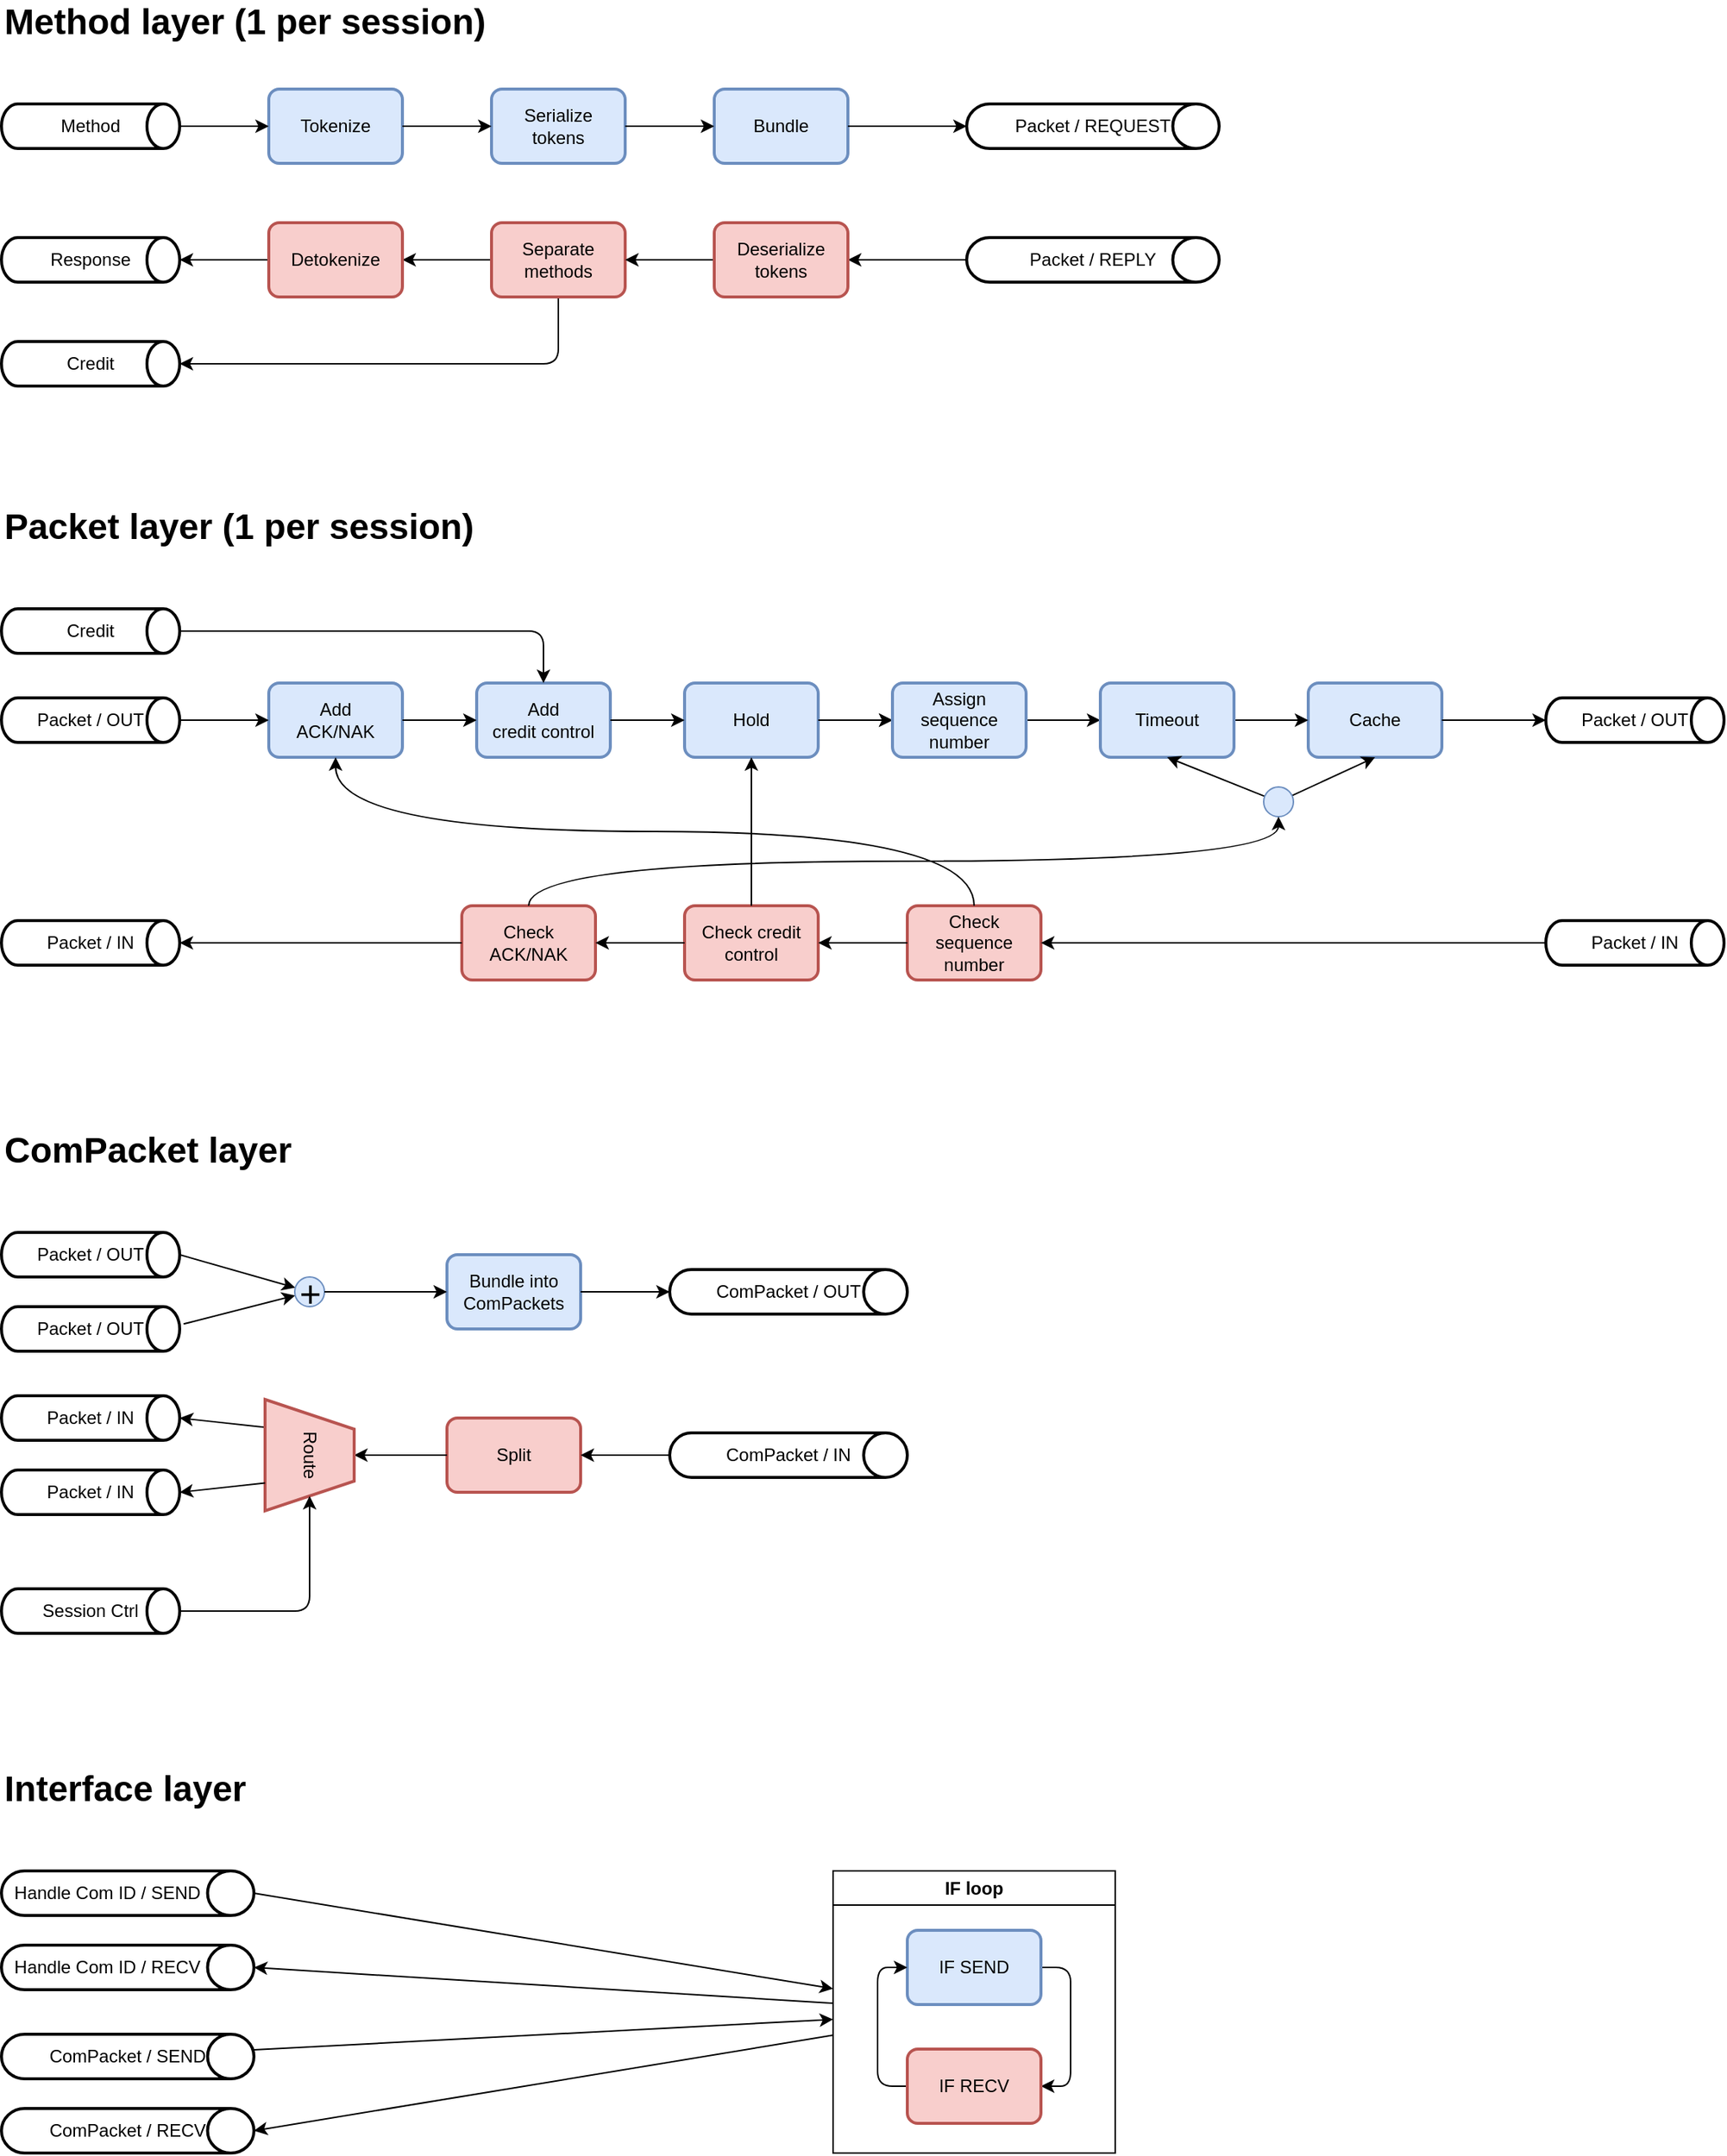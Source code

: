 <mxfile version="24.7.17">
  <diagram name="Page-1" id="LS7_f31M8gYs5TE5sunD">
    <mxGraphModel dx="2284" dy="-264" grid="1" gridSize="10" guides="1" tooltips="1" connect="1" arrows="1" fold="1" page="1" pageScale="1" pageWidth="850" pageHeight="1100" math="0" shadow="0">
      <root>
        <mxCell id="0" />
        <mxCell id="1" parent="0" />
        <mxCell id="wwVXSVDpWE_-XVZ2sO05-95" style="edgeStyle=orthogonalEdgeStyle;rounded=1;orthogonalLoop=1;jettySize=auto;html=1;exitX=0.5;exitY=1;exitDx=0;exitDy=0;exitPerimeter=0;entryX=0.5;entryY=1;entryDx=0;entryDy=0;curved=0;" parent="1" source="wwVXSVDpWE_-XVZ2sO05-89" edge="1">
          <mxGeometry relative="1" as="geometry">
            <mxPoint x="50" y="885" as="targetPoint" />
          </mxGeometry>
        </mxCell>
        <mxCell id="jeIo4Hlw_k_NYDitOKsM-1" value="Add&lt;br&gt;ACK/NAK" style="rounded=1;whiteSpace=wrap;html=1;absoluteArcSize=1;arcSize=14;strokeWidth=2;fillColor=#dae8fc;strokeColor=#6c8ebf;" parent="1" vertex="1">
          <mxGeometry x="180" y="1560" width="90" height="50" as="geometry" />
        </mxCell>
        <mxCell id="jeIo4Hlw_k_NYDitOKsM-2" value="Cache" style="rounded=1;whiteSpace=wrap;html=1;absoluteArcSize=1;arcSize=14;strokeWidth=2;fillColor=#dae8fc;strokeColor=#6c8ebf;" parent="1" vertex="1">
          <mxGeometry x="880" y="1560" width="90" height="50" as="geometry" />
        </mxCell>
        <mxCell id="jeIo4Hlw_k_NYDitOKsM-3" value="Hold" style="rounded=1;whiteSpace=wrap;html=1;absoluteArcSize=1;arcSize=14;strokeWidth=2;fillColor=#dae8fc;strokeColor=#6c8ebf;" parent="1" vertex="1">
          <mxGeometry x="460" y="1560" width="90" height="50" as="geometry" />
        </mxCell>
        <mxCell id="jeIo4Hlw_k_NYDitOKsM-4" value="Add&lt;br&gt;credit control" style="rounded=1;whiteSpace=wrap;html=1;absoluteArcSize=1;arcSize=14;strokeWidth=2;fillColor=#dae8fc;strokeColor=#6c8ebf;" parent="1" vertex="1">
          <mxGeometry x="320" y="1560" width="90" height="50" as="geometry" />
        </mxCell>
        <mxCell id="jeIo4Hlw_k_NYDitOKsM-6" value="" style="rounded=1;orthogonalLoop=1;jettySize=auto;html=1;exitX=1;exitY=0.5;exitDx=0;exitDy=0;entryX=0;entryY=0.5;entryDx=0;entryDy=0;exitPerimeter=0;" parent="1" source="jeIo4Hlw_k_NYDitOKsM-12" target="jeIo4Hlw_k_NYDitOKsM-1" edge="1">
          <mxGeometry relative="1" as="geometry">
            <mxPoint x="110" y="1584.5" as="sourcePoint" />
            <mxPoint x="160" y="1584.5" as="targetPoint" />
          </mxGeometry>
        </mxCell>
        <mxCell id="jeIo4Hlw_k_NYDitOKsM-7" value="Check&lt;br&gt;ACK/NAK" style="rounded=1;whiteSpace=wrap;html=1;absoluteArcSize=1;arcSize=14;strokeWidth=2;fillColor=#f8cecc;strokeColor=#b85450;" parent="1" vertex="1">
          <mxGeometry x="310" y="1710" width="90" height="50" as="geometry" />
        </mxCell>
        <mxCell id="jeIo4Hlw_k_NYDitOKsM-8" value="Check sequence number" style="rounded=1;whiteSpace=wrap;html=1;absoluteArcSize=1;arcSize=14;strokeWidth=2;fillColor=#f8cecc;strokeColor=#b85450;" parent="1" vertex="1">
          <mxGeometry x="610" y="1710" width="90" height="50" as="geometry" />
        </mxCell>
        <mxCell id="jeIo4Hlw_k_NYDitOKsM-9" value="Check credit control" style="rounded=1;whiteSpace=wrap;html=1;absoluteArcSize=1;arcSize=14;strokeWidth=2;fillColor=#f8cecc;strokeColor=#b85450;" parent="1" vertex="1">
          <mxGeometry x="460" y="1710" width="90" height="50" as="geometry" />
        </mxCell>
        <mxCell id="jeIo4Hlw_k_NYDitOKsM-10" value="Packet layer (1 per session)" style="text;html=1;align=left;verticalAlign=middle;whiteSpace=wrap;rounded=0;fontStyle=1;fontSize=24;" parent="1" vertex="1">
          <mxGeometry y="1440" width="400" height="30" as="geometry" />
        </mxCell>
        <mxCell id="jeIo4Hlw_k_NYDitOKsM-12" value="Packet / OUT" style="strokeWidth=2;html=1;shape=mxgraph.flowchart.direct_data;whiteSpace=wrap;" parent="1" vertex="1">
          <mxGeometry y="1570" width="120" height="30" as="geometry" />
        </mxCell>
        <mxCell id="jeIo4Hlw_k_NYDitOKsM-14" style="edgeStyle=orthogonalEdgeStyle;rounded=1;orthogonalLoop=1;jettySize=auto;html=1;exitX=1;exitY=0.5;exitDx=0;exitDy=0;exitPerimeter=0;entryX=0.5;entryY=0;entryDx=0;entryDy=0;curved=0;" parent="1" source="jeIo4Hlw_k_NYDitOKsM-13" target="jeIo4Hlw_k_NYDitOKsM-4" edge="1">
          <mxGeometry relative="1" as="geometry" />
        </mxCell>
        <mxCell id="jeIo4Hlw_k_NYDitOKsM-13" value="Credit" style="strokeWidth=2;html=1;shape=mxgraph.flowchart.direct_data;whiteSpace=wrap;" parent="1" vertex="1">
          <mxGeometry y="1510" width="120" height="30" as="geometry" />
        </mxCell>
        <mxCell id="jeIo4Hlw_k_NYDitOKsM-15" value="" style="rounded=1;orthogonalLoop=1;jettySize=auto;html=1;exitX=0;exitY=0.5;exitDx=0;exitDy=0;entryX=1;entryY=0.5;entryDx=0;entryDy=0;" parent="1" source="jeIo4Hlw_k_NYDitOKsM-8" target="jeIo4Hlw_k_NYDitOKsM-9" edge="1">
          <mxGeometry relative="1" as="geometry">
            <mxPoint x="460" y="1790" as="sourcePoint" />
            <mxPoint x="570" y="1770" as="targetPoint" />
          </mxGeometry>
        </mxCell>
        <mxCell id="jeIo4Hlw_k_NYDitOKsM-16" value="" style="rounded=1;orthogonalLoop=1;jettySize=auto;html=1;exitX=0;exitY=0.5;exitDx=0;exitDy=0;entryX=1;entryY=0.5;entryDx=0;entryDy=0;" parent="1" source="jeIo4Hlw_k_NYDitOKsM-9" target="jeIo4Hlw_k_NYDitOKsM-7" edge="1">
          <mxGeometry relative="1" as="geometry">
            <mxPoint x="470" y="1780" as="sourcePoint" />
            <mxPoint x="340" y="1780" as="targetPoint" />
          </mxGeometry>
        </mxCell>
        <mxCell id="jeIo4Hlw_k_NYDitOKsM-17" value="" style="rounded=1;orthogonalLoop=1;jettySize=auto;html=1;exitX=0.5;exitY=0;exitDx=0;exitDy=0;entryX=0.5;entryY=1;entryDx=0;entryDy=0;" parent="1" source="jeIo4Hlw_k_NYDitOKsM-9" target="jeIo4Hlw_k_NYDitOKsM-3" edge="1">
          <mxGeometry relative="1" as="geometry">
            <mxPoint x="480" y="1790" as="sourcePoint" />
            <mxPoint x="540" y="1790" as="targetPoint" />
          </mxGeometry>
        </mxCell>
        <mxCell id="jeIo4Hlw_k_NYDitOKsM-18" value="" style="rounded=1;orthogonalLoop=1;jettySize=auto;html=1;exitX=0.5;exitY=0;exitDx=0;exitDy=0;entryX=0.5;entryY=1;entryDx=0;entryDy=0;edgeStyle=orthogonalEdgeStyle;curved=1;" parent="1" source="jeIo4Hlw_k_NYDitOKsM-8" target="jeIo4Hlw_k_NYDitOKsM-1" edge="1">
          <mxGeometry relative="1" as="geometry">
            <mxPoint x="490" y="1800" as="sourcePoint" />
            <mxPoint x="550" y="1800" as="targetPoint" />
          </mxGeometry>
        </mxCell>
        <mxCell id="jeIo4Hlw_k_NYDitOKsM-19" value="" style="rounded=1;orthogonalLoop=1;jettySize=auto;html=1;entryX=0.5;entryY=1;entryDx=0;entryDy=0;" parent="1" source="e-eCGuwyRibVLdpypETG-6" target="jeIo4Hlw_k_NYDitOKsM-2" edge="1">
          <mxGeometry relative="1" as="geometry">
            <mxPoint x="1000" y="1690" as="sourcePoint" />
            <mxPoint x="560" y="1810" as="targetPoint" />
          </mxGeometry>
        </mxCell>
        <mxCell id="jeIo4Hlw_k_NYDitOKsM-20" value="Packet / IN" style="strokeWidth=2;html=1;shape=mxgraph.flowchart.direct_data;whiteSpace=wrap;" parent="1" vertex="1">
          <mxGeometry x="1040" y="1720" width="120" height="30" as="geometry" />
        </mxCell>
        <mxCell id="jeIo4Hlw_k_NYDitOKsM-21" value="" style="rounded=1;orthogonalLoop=1;jettySize=auto;html=1;exitX=1;exitY=0.5;exitDx=0;exitDy=0;entryX=0;entryY=0.5;entryDx=0;entryDy=0;" parent="1" source="jeIo4Hlw_k_NYDitOKsM-4" target="jeIo4Hlw_k_NYDitOKsM-3" edge="1">
          <mxGeometry relative="1" as="geometry">
            <mxPoint x="325" y="1820" as="sourcePoint" />
            <mxPoint x="515" y="1820" as="targetPoint" />
          </mxGeometry>
        </mxCell>
        <mxCell id="jeIo4Hlw_k_NYDitOKsM-22" value="" style="rounded=1;orthogonalLoop=1;jettySize=auto;html=1;exitX=1;exitY=0.5;exitDx=0;exitDy=0;entryX=0;entryY=0.5;entryDx=0;entryDy=0;" parent="1" source="jeIo4Hlw_k_NYDitOKsM-3" target="jeIo4Hlw_k_NYDitOKsM-11" edge="1">
          <mxGeometry relative="1" as="geometry">
            <mxPoint x="335" y="1830" as="sourcePoint" />
            <mxPoint x="525" y="1830" as="targetPoint" />
          </mxGeometry>
        </mxCell>
        <mxCell id="jeIo4Hlw_k_NYDitOKsM-23" value="" style="rounded=1;orthogonalLoop=1;jettySize=auto;html=1;exitX=1;exitY=0.5;exitDx=0;exitDy=0;entryX=0;entryY=0.5;entryDx=0;entryDy=0;" parent="1" source="e-eCGuwyRibVLdpypETG-1" target="jeIo4Hlw_k_NYDitOKsM-2" edge="1">
          <mxGeometry relative="1" as="geometry">
            <mxPoint x="345" y="1840" as="sourcePoint" />
            <mxPoint x="535" y="1840" as="targetPoint" />
          </mxGeometry>
        </mxCell>
        <mxCell id="jeIo4Hlw_k_NYDitOKsM-24" value="" style="rounded=1;orthogonalLoop=1;jettySize=auto;html=1;exitX=1;exitY=0.5;exitDx=0;exitDy=0;entryX=0;entryY=0.5;entryDx=0;entryDy=0;" parent="1" source="jeIo4Hlw_k_NYDitOKsM-1" target="jeIo4Hlw_k_NYDitOKsM-4" edge="1">
          <mxGeometry relative="1" as="geometry">
            <mxPoint x="355" y="1850" as="sourcePoint" />
            <mxPoint x="545" y="1850" as="targetPoint" />
          </mxGeometry>
        </mxCell>
        <mxCell id="jeIo4Hlw_k_NYDitOKsM-25" value="" style="rounded=1;orthogonalLoop=1;jettySize=auto;html=1;entryX=1;entryY=0.5;entryDx=0;entryDy=0;exitX=0;exitY=0.5;exitDx=0;exitDy=0;exitPerimeter=0;" parent="1" source="jeIo4Hlw_k_NYDitOKsM-20" target="jeIo4Hlw_k_NYDitOKsM-8" edge="1">
          <mxGeometry relative="1" as="geometry">
            <mxPoint x="1000" y="1750" as="sourcePoint" />
            <mxPoint x="840" y="1770" as="targetPoint" />
          </mxGeometry>
        </mxCell>
        <mxCell id="jeIo4Hlw_k_NYDitOKsM-34" value="Packet / OUT" style="strokeWidth=2;html=1;shape=mxgraph.flowchart.direct_data;whiteSpace=wrap;" parent="1" vertex="1">
          <mxGeometry x="1040" y="1570" width="120" height="30" as="geometry" />
        </mxCell>
        <mxCell id="jeIo4Hlw_k_NYDitOKsM-35" value="" style="rounded=1;orthogonalLoop=1;jettySize=auto;html=1;exitX=0;exitY=0.5;exitDx=0;exitDy=0;entryX=1;entryY=0.5;entryDx=0;entryDy=0;entryPerimeter=0;" parent="1" source="jeIo4Hlw_k_NYDitOKsM-7" target="jeIo4Hlw_k_NYDitOKsM-39" edge="1">
          <mxGeometry relative="1" as="geometry">
            <mxPoint x="760" y="1810" as="sourcePoint" />
            <mxPoint x="950" y="1810" as="targetPoint" />
          </mxGeometry>
        </mxCell>
        <mxCell id="jeIo4Hlw_k_NYDitOKsM-38" value="" style="rounded=1;orthogonalLoop=1;jettySize=auto;html=1;exitX=1;exitY=0.5;exitDx=0;exitDy=0;entryX=0;entryY=0.5;entryDx=0;entryDy=0;entryPerimeter=0;" parent="1" source="jeIo4Hlw_k_NYDitOKsM-2" target="jeIo4Hlw_k_NYDitOKsM-34" edge="1">
          <mxGeometry relative="1" as="geometry">
            <mxPoint x="640" y="1864.5" as="sourcePoint" />
            <mxPoint x="830" y="1864.5" as="targetPoint" />
          </mxGeometry>
        </mxCell>
        <mxCell id="jeIo4Hlw_k_NYDitOKsM-39" value="Packet / IN" style="strokeWidth=2;html=1;shape=mxgraph.flowchart.direct_data;whiteSpace=wrap;" parent="1" vertex="1">
          <mxGeometry y="1720" width="120" height="30" as="geometry" />
        </mxCell>
        <mxCell id="e-eCGuwyRibVLdpypETG-2" value="" style="rounded=1;orthogonalLoop=1;jettySize=auto;html=1;exitX=1;exitY=0.5;exitDx=0;exitDy=0;entryX=0;entryY=0.5;entryDx=0;entryDy=0;" parent="1" source="jeIo4Hlw_k_NYDitOKsM-11" target="e-eCGuwyRibVLdpypETG-1" edge="1">
          <mxGeometry relative="1" as="geometry">
            <mxPoint x="550" y="1585" as="sourcePoint" />
            <mxPoint x="910" y="1625" as="targetPoint" />
          </mxGeometry>
        </mxCell>
        <mxCell id="e-eCGuwyRibVLdpypETG-1" value="Timeout" style="rounded=1;whiteSpace=wrap;html=1;absoluteArcSize=1;arcSize=14;strokeWidth=2;fillColor=#dae8fc;strokeColor=#6c8ebf;" parent="1" vertex="1">
          <mxGeometry x="740" y="1560" width="90" height="50" as="geometry" />
        </mxCell>
        <mxCell id="e-eCGuwyRibVLdpypETG-3" value="" style="rounded=1;orthogonalLoop=1;jettySize=auto;html=1;exitX=1;exitY=0.5;exitDx=0;exitDy=0;entryX=0;entryY=0.5;entryDx=0;entryDy=0;" parent="1" source="jeIo4Hlw_k_NYDitOKsM-3" target="jeIo4Hlw_k_NYDitOKsM-11" edge="1">
          <mxGeometry relative="1" as="geometry">
            <mxPoint x="550" y="1585" as="sourcePoint" />
            <mxPoint x="750" y="1615" as="targetPoint" />
          </mxGeometry>
        </mxCell>
        <mxCell id="jeIo4Hlw_k_NYDitOKsM-11" value="Assign sequence number" style="rounded=1;whiteSpace=wrap;html=1;absoluteArcSize=1;arcSize=14;strokeWidth=2;fillColor=#dae8fc;strokeColor=#6c8ebf;" parent="1" vertex="1">
          <mxGeometry x="600" y="1560" width="90" height="50" as="geometry" />
        </mxCell>
        <mxCell id="e-eCGuwyRibVLdpypETG-4" value="" style="rounded=1;orthogonalLoop=1;jettySize=auto;html=1;entryX=0.5;entryY=1;entryDx=0;entryDy=0;" parent="1" source="e-eCGuwyRibVLdpypETG-6" target="e-eCGuwyRibVLdpypETG-1" edge="1">
          <mxGeometry relative="1" as="geometry">
            <mxPoint x="650" y="1660" as="sourcePoint" />
            <mxPoint x="935" y="1620" as="targetPoint" />
          </mxGeometry>
        </mxCell>
        <mxCell id="e-eCGuwyRibVLdpypETG-6" value="" style="ellipse;whiteSpace=wrap;html=1;aspect=fixed;fillColor=#dae8fc;strokeColor=#6c8ebf;" parent="1" vertex="1">
          <mxGeometry x="850" y="1630" width="20" height="20" as="geometry" />
        </mxCell>
        <mxCell id="e-eCGuwyRibVLdpypETG-7" value="" style="rounded=1;orthogonalLoop=1;jettySize=auto;html=1;exitX=0.5;exitY=0;exitDx=0;exitDy=0;edgeStyle=orthogonalEdgeStyle;curved=1;" parent="1" source="jeIo4Hlw_k_NYDitOKsM-7" target="e-eCGuwyRibVLdpypETG-6" edge="1">
          <mxGeometry relative="1" as="geometry">
            <mxPoint x="739" y="1681" as="sourcePoint" />
            <mxPoint x="935" y="1620" as="targetPoint" />
          </mxGeometry>
        </mxCell>
        <mxCell id="Su98t5jebGU5V01QnB4v-1" value="Method layer (1 per session)" style="text;html=1;align=left;verticalAlign=middle;whiteSpace=wrap;rounded=0;fontStyle=1;fontSize=24;" parent="1" vertex="1">
          <mxGeometry y="1100" width="480" height="30" as="geometry" />
        </mxCell>
        <mxCell id="Su98t5jebGU5V01QnB4v-2" value="Method" style="strokeWidth=2;html=1;shape=mxgraph.flowchart.direct_data;whiteSpace=wrap;" parent="1" vertex="1">
          <mxGeometry y="1170" width="120" height="30" as="geometry" />
        </mxCell>
        <mxCell id="Su98t5jebGU5V01QnB4v-3" value="Response" style="strokeWidth=2;html=1;shape=mxgraph.flowchart.direct_data;whiteSpace=wrap;" parent="1" vertex="1">
          <mxGeometry y="1260" width="120" height="30" as="geometry" />
        </mxCell>
        <mxCell id="Su98t5jebGU5V01QnB4v-4" value="Packet / REQUEST" style="strokeWidth=2;html=1;shape=mxgraph.flowchart.direct_data;whiteSpace=wrap;" parent="1" vertex="1">
          <mxGeometry x="650" y="1170" width="170" height="30" as="geometry" />
        </mxCell>
        <mxCell id="Su98t5jebGU5V01QnB4v-5" value="Packet / REPLY" style="strokeWidth=2;html=1;shape=mxgraph.flowchart.direct_data;whiteSpace=wrap;" parent="1" vertex="1">
          <mxGeometry x="650" y="1260" width="170" height="30" as="geometry" />
        </mxCell>
        <mxCell id="Su98t5jebGU5V01QnB4v-7" value="Tokenize" style="rounded=1;whiteSpace=wrap;html=1;absoluteArcSize=1;arcSize=14;strokeWidth=2;fillColor=#dae8fc;strokeColor=#6c8ebf;" parent="1" vertex="1">
          <mxGeometry x="180" y="1160" width="90" height="50" as="geometry" />
        </mxCell>
        <mxCell id="Su98t5jebGU5V01QnB4v-8" value="Bundle" style="rounded=1;whiteSpace=wrap;html=1;absoluteArcSize=1;arcSize=14;strokeWidth=2;fillColor=#dae8fc;strokeColor=#6c8ebf;" parent="1" vertex="1">
          <mxGeometry x="480" y="1160" width="90" height="50" as="geometry" />
        </mxCell>
        <mxCell id="Su98t5jebGU5V01QnB4v-9" value="Serialize&lt;div&gt;tokens&lt;/div&gt;" style="rounded=1;whiteSpace=wrap;html=1;absoluteArcSize=1;arcSize=14;strokeWidth=2;fillColor=#dae8fc;strokeColor=#6c8ebf;" parent="1" vertex="1">
          <mxGeometry x="330" y="1160" width="90" height="50" as="geometry" />
        </mxCell>
        <mxCell id="Su98t5jebGU5V01QnB4v-10" value="" style="endArrow=classic;html=1;rounded=0;" parent="1" source="Su98t5jebGU5V01QnB4v-2" target="Su98t5jebGU5V01QnB4v-7" edge="1">
          <mxGeometry width="50" height="50" relative="1" as="geometry">
            <mxPoint x="270" y="1360" as="sourcePoint" />
            <mxPoint x="320" y="1310" as="targetPoint" />
          </mxGeometry>
        </mxCell>
        <mxCell id="Su98t5jebGU5V01QnB4v-11" value="" style="endArrow=classic;html=1;rounded=0;" parent="1" source="Su98t5jebGU5V01QnB4v-9" target="Su98t5jebGU5V01QnB4v-8" edge="1">
          <mxGeometry width="50" height="50" relative="1" as="geometry">
            <mxPoint x="460" y="1310" as="sourcePoint" />
            <mxPoint x="520" y="1310" as="targetPoint" />
          </mxGeometry>
        </mxCell>
        <mxCell id="Su98t5jebGU5V01QnB4v-12" value="" style="endArrow=classic;html=1;rounded=0;" parent="1" source="Su98t5jebGU5V01QnB4v-8" target="Su98t5jebGU5V01QnB4v-4" edge="1">
          <mxGeometry width="50" height="50" relative="1" as="geometry">
            <mxPoint x="395" y="1390" as="sourcePoint" />
            <mxPoint x="455" y="1390" as="targetPoint" />
          </mxGeometry>
        </mxCell>
        <mxCell id="Su98t5jebGU5V01QnB4v-13" value="" style="endArrow=classic;html=1;rounded=0;" parent="1" source="Su98t5jebGU5V01QnB4v-15" target="Su98t5jebGU5V01QnB4v-23" edge="1">
          <mxGeometry width="50" height="50" relative="1" as="geometry">
            <mxPoint x="405" y="1400" as="sourcePoint" />
            <mxPoint x="465" y="1400" as="targetPoint" />
          </mxGeometry>
        </mxCell>
        <mxCell id="Su98t5jebGU5V01QnB4v-14" value="" style="endArrow=classic;html=1;rounded=0;" parent="1" source="Su98t5jebGU5V01QnB4v-7" target="Su98t5jebGU5V01QnB4v-9" edge="1">
          <mxGeometry width="50" height="50" relative="1" as="geometry">
            <mxPoint x="415" y="1410" as="sourcePoint" />
            <mxPoint x="475" y="1410" as="targetPoint" />
          </mxGeometry>
        </mxCell>
        <mxCell id="91ongKGd6iNe775E_mxZ-28" style="edgeStyle=elbowEdgeStyle;rounded=1;orthogonalLoop=1;jettySize=auto;html=1;exitX=0.5;exitY=1;exitDx=0;exitDy=0;elbow=vertical;curved=0;entryX=1;entryY=0.5;entryDx=0;entryDy=0;entryPerimeter=0;" parent="1" source="Su98t5jebGU5V01QnB4v-15" target="91ongKGd6iNe775E_mxZ-29" edge="1">
          <mxGeometry relative="1" as="geometry">
            <mxPoint x="100" y="1350" as="targetPoint" />
            <Array as="points">
              <mxPoint x="250" y="1345" />
            </Array>
          </mxGeometry>
        </mxCell>
        <mxCell id="Su98t5jebGU5V01QnB4v-15" value="Separate methods" style="rounded=1;whiteSpace=wrap;html=1;absoluteArcSize=1;arcSize=14;strokeWidth=2;fillColor=#f8cecc;strokeColor=#b85450;" parent="1" vertex="1">
          <mxGeometry x="330" y="1250" width="90" height="50" as="geometry" />
        </mxCell>
        <mxCell id="Su98t5jebGU5V01QnB4v-16" value="" style="endArrow=classic;html=1;rounded=0;" parent="1" source="Su98t5jebGU5V01QnB4v-23" target="Su98t5jebGU5V01QnB4v-3" edge="1">
          <mxGeometry width="50" height="50" relative="1" as="geometry">
            <mxPoint x="415" y="1410" as="sourcePoint" />
            <mxPoint x="475" y="1410" as="targetPoint" />
          </mxGeometry>
        </mxCell>
        <mxCell id="Su98t5jebGU5V01QnB4v-18" value="" style="endArrow=classic;html=1;rounded=0;" parent="1" source="Su98t5jebGU5V01QnB4v-19" target="Su98t5jebGU5V01QnB4v-15" edge="1">
          <mxGeometry width="50" height="50" relative="1" as="geometry">
            <mxPoint x="435" y="1430" as="sourcePoint" />
            <mxPoint x="495" y="1430" as="targetPoint" />
          </mxGeometry>
        </mxCell>
        <mxCell id="Su98t5jebGU5V01QnB4v-20" value="" style="endArrow=classic;html=1;rounded=0;" parent="1" source="Su98t5jebGU5V01QnB4v-5" target="Su98t5jebGU5V01QnB4v-19" edge="1">
          <mxGeometry width="50" height="50" relative="1" as="geometry">
            <mxPoint x="650" y="1275" as="sourcePoint" />
            <mxPoint x="270" y="1275" as="targetPoint" />
          </mxGeometry>
        </mxCell>
        <mxCell id="Su98t5jebGU5V01QnB4v-19" value="Deserialize&lt;div&gt;tokens&lt;/div&gt;" style="rounded=1;whiteSpace=wrap;html=1;absoluteArcSize=1;arcSize=14;strokeWidth=2;fillColor=#f8cecc;strokeColor=#b85450;" parent="1" vertex="1">
          <mxGeometry x="480" y="1250" width="90" height="50" as="geometry" />
        </mxCell>
        <mxCell id="Su98t5jebGU5V01QnB4v-23" value="Detokenize" style="rounded=1;whiteSpace=wrap;html=1;absoluteArcSize=1;arcSize=14;strokeWidth=2;fillColor=#f8cecc;strokeColor=#b85450;" parent="1" vertex="1">
          <mxGeometry x="180" y="1250" width="90" height="50" as="geometry" />
        </mxCell>
        <mxCell id="91ongKGd6iNe775E_mxZ-1" value="Interface layer" style="text;html=1;align=left;verticalAlign=middle;whiteSpace=wrap;rounded=0;fontStyle=1;fontSize=24;" parent="1" vertex="1">
          <mxGeometry y="2290" width="325" height="30" as="geometry" />
        </mxCell>
        <mxCell id="91ongKGd6iNe775E_mxZ-4" value="IF loop" style="swimlane;whiteSpace=wrap;html=1;" parent="1" vertex="1">
          <mxGeometry x="560" y="2360" width="190" height="190" as="geometry" />
        </mxCell>
        <mxCell id="91ongKGd6iNe775E_mxZ-6" style="edgeStyle=orthogonalEdgeStyle;rounded=1;orthogonalLoop=1;jettySize=auto;html=1;exitX=1;exitY=0.5;exitDx=0;exitDy=0;entryX=1;entryY=0.5;entryDx=0;entryDy=0;curved=0;" parent="91ongKGd6iNe775E_mxZ-4" source="91ongKGd6iNe775E_mxZ-5" target="91ongKGd6iNe775E_mxZ-3" edge="1">
          <mxGeometry relative="1" as="geometry" />
        </mxCell>
        <mxCell id="91ongKGd6iNe775E_mxZ-5" value="IF SEND" style="rounded=1;whiteSpace=wrap;html=1;absoluteArcSize=1;arcSize=14;strokeWidth=2;fillColor=#dae8fc;strokeColor=#6c8ebf;" parent="91ongKGd6iNe775E_mxZ-4" vertex="1">
          <mxGeometry x="50" y="40" width="90" height="50" as="geometry" />
        </mxCell>
        <mxCell id="91ongKGd6iNe775E_mxZ-7" style="edgeStyle=orthogonalEdgeStyle;rounded=1;orthogonalLoop=1;jettySize=auto;html=1;exitX=0;exitY=0.5;exitDx=0;exitDy=0;entryX=0;entryY=0.5;entryDx=0;entryDy=0;curved=0;" parent="91ongKGd6iNe775E_mxZ-4" source="91ongKGd6iNe775E_mxZ-3" target="91ongKGd6iNe775E_mxZ-5" edge="1">
          <mxGeometry relative="1" as="geometry" />
        </mxCell>
        <mxCell id="91ongKGd6iNe775E_mxZ-3" value="IF RECV" style="rounded=1;whiteSpace=wrap;html=1;absoluteArcSize=1;arcSize=14;strokeWidth=2;fillColor=#f8cecc;strokeColor=#b85450;" parent="91ongKGd6iNe775E_mxZ-4" vertex="1">
          <mxGeometry x="50" y="120" width="90" height="50" as="geometry" />
        </mxCell>
        <mxCell id="91ongKGd6iNe775E_mxZ-8" value="ComPacket / SEND" style="strokeWidth=2;html=1;shape=mxgraph.flowchart.direct_data;whiteSpace=wrap;" parent="1" vertex="1">
          <mxGeometry y="2470" width="170" height="30" as="geometry" />
        </mxCell>
        <mxCell id="91ongKGd6iNe775E_mxZ-9" value="&amp;nbsp; Handle Com ID / SEND" style="strokeWidth=2;html=1;shape=mxgraph.flowchart.direct_data;whiteSpace=wrap;align=left;" parent="1" vertex="1">
          <mxGeometry y="2360" width="170" height="30" as="geometry" />
        </mxCell>
        <mxCell id="91ongKGd6iNe775E_mxZ-10" value="&amp;nbsp; Handle Com ID / RECV" style="strokeWidth=2;html=1;shape=mxgraph.flowchart.direct_data;whiteSpace=wrap;align=left;" parent="1" vertex="1">
          <mxGeometry y="2410" width="170" height="30" as="geometry" />
        </mxCell>
        <mxCell id="91ongKGd6iNe775E_mxZ-13" value="" style="endArrow=classic;html=1;rounded=0;exitX=1;exitY=0.5;exitDx=0;exitDy=0;exitPerimeter=0;" parent="1" source="91ongKGd6iNe775E_mxZ-9" target="91ongKGd6iNe775E_mxZ-4" edge="1">
          <mxGeometry width="50" height="50" relative="1" as="geometry">
            <mxPoint x="300" y="2380" as="sourcePoint" />
            <mxPoint x="350" y="2330" as="targetPoint" />
          </mxGeometry>
        </mxCell>
        <mxCell id="91ongKGd6iNe775E_mxZ-15" value="" style="endArrow=classic;html=1;rounded=0;entryX=1;entryY=0.5;entryDx=0;entryDy=0;entryPerimeter=0;" parent="1" source="91ongKGd6iNe775E_mxZ-4" target="91ongKGd6iNe775E_mxZ-10" edge="1">
          <mxGeometry width="50" height="50" relative="1" as="geometry">
            <mxPoint x="195" y="2630" as="sourcePoint" />
            <mxPoint x="545" y="2693" as="targetPoint" />
          </mxGeometry>
        </mxCell>
        <mxCell id="91ongKGd6iNe775E_mxZ-20" value="ComPacket / RECV" style="strokeWidth=2;html=1;shape=mxgraph.flowchart.direct_data;whiteSpace=wrap;" parent="1" vertex="1">
          <mxGeometry y="2520" width="170" height="30" as="geometry" />
        </mxCell>
        <mxCell id="91ongKGd6iNe775E_mxZ-23" value="" style="endArrow=classic;html=1;rounded=0;" parent="1" source="91ongKGd6iNe775E_mxZ-8" target="91ongKGd6iNe775E_mxZ-4" edge="1">
          <mxGeometry width="50" height="50" relative="1" as="geometry">
            <mxPoint x="600" y="2764" as="sourcePoint" />
            <mxPoint x="240" y="2485" as="targetPoint" />
          </mxGeometry>
        </mxCell>
        <mxCell id="91ongKGd6iNe775E_mxZ-24" value="" style="endArrow=classic;html=1;rounded=0;entryX=1;entryY=0.5;entryDx=0;entryDy=0;entryPerimeter=0;" parent="1" source="91ongKGd6iNe775E_mxZ-4" target="91ongKGd6iNe775E_mxZ-20" edge="1">
          <mxGeometry width="50" height="50" relative="1" as="geometry">
            <mxPoint x="260" y="2640" as="sourcePoint" />
            <mxPoint x="260" y="2750" as="targetPoint" />
          </mxGeometry>
        </mxCell>
        <mxCell id="91ongKGd6iNe775E_mxZ-29" value="Credit" style="strokeWidth=2;html=1;shape=mxgraph.flowchart.direct_data;whiteSpace=wrap;" parent="1" vertex="1">
          <mxGeometry y="1330" width="120" height="30" as="geometry" />
        </mxCell>
        <mxCell id="91ongKGd6iNe775E_mxZ-30" value="Packet / IN" style="strokeWidth=2;html=1;shape=mxgraph.flowchart.direct_data;whiteSpace=wrap;" parent="1" vertex="1">
          <mxGeometry y="2040" width="120" height="30" as="geometry" />
        </mxCell>
        <mxCell id="91ongKGd6iNe775E_mxZ-31" value="Packet / OUT" style="strokeWidth=2;html=1;shape=mxgraph.flowchart.direct_data;whiteSpace=wrap;" parent="1" vertex="1">
          <mxGeometry y="1930" width="120" height="30" as="geometry" />
        </mxCell>
        <mxCell id="91ongKGd6iNe775E_mxZ-32" value="ComPacket / OUT" style="strokeWidth=2;html=1;shape=mxgraph.flowchart.direct_data;whiteSpace=wrap;" parent="1" vertex="1">
          <mxGeometry x="450" y="1955" width="160" height="30" as="geometry" />
        </mxCell>
        <mxCell id="91ongKGd6iNe775E_mxZ-33" value="ComPacket / IN" style="strokeWidth=2;html=1;shape=mxgraph.flowchart.direct_data;whiteSpace=wrap;" parent="1" vertex="1">
          <mxGeometry x="450" y="2065" width="160" height="30" as="geometry" />
        </mxCell>
        <mxCell id="91ongKGd6iNe775E_mxZ-34" value="Bundle into&lt;br&gt;ComPackets" style="rounded=1;whiteSpace=wrap;html=1;absoluteArcSize=1;arcSize=14;strokeWidth=2;fillColor=#dae8fc;strokeColor=#6c8ebf;" parent="1" vertex="1">
          <mxGeometry x="300" y="1945" width="90" height="50" as="geometry" />
        </mxCell>
        <mxCell id="91ongKGd6iNe775E_mxZ-36" value="Split" style="rounded=1;whiteSpace=wrap;html=1;absoluteArcSize=1;arcSize=14;strokeWidth=2;fillColor=#f8cecc;strokeColor=#b85450;" parent="1" vertex="1">
          <mxGeometry x="300" y="2055" width="90" height="50" as="geometry" />
        </mxCell>
        <mxCell id="91ongKGd6iNe775E_mxZ-37" value="" style="endArrow=classic;html=1;rounded=0;exitX=1;exitY=0.5;exitDx=0;exitDy=0;exitPerimeter=0;" parent="1" source="91ongKGd6iNe775E_mxZ-31" target="ma5pbr1VVc9lPVe9Bln7-5" edge="1">
          <mxGeometry width="50" height="50" relative="1" as="geometry">
            <mxPoint x="650" y="2030" as="sourcePoint" />
            <mxPoint x="250" y="2000" as="targetPoint" />
          </mxGeometry>
        </mxCell>
        <mxCell id="91ongKGd6iNe775E_mxZ-38" value="" style="endArrow=classic;html=1;rounded=0;exitX=0.25;exitY=1;exitDx=0;exitDy=0;entryX=1;entryY=0.5;entryDx=0;entryDy=0;entryPerimeter=0;" parent="1" source="91ongKGd6iNe775E_mxZ-17" target="91ongKGd6iNe775E_mxZ-30" edge="1">
          <mxGeometry width="50" height="50" relative="1" as="geometry">
            <mxPoint x="660" y="2040" as="sourcePoint" />
            <mxPoint x="1050" y="2120" as="targetPoint" />
          </mxGeometry>
        </mxCell>
        <mxCell id="91ongKGd6iNe775E_mxZ-39" value="" style="endArrow=classic;html=1;rounded=0;" parent="1" source="91ongKGd6iNe775E_mxZ-34" target="91ongKGd6iNe775E_mxZ-32" edge="1">
          <mxGeometry width="50" height="50" relative="1" as="geometry">
            <mxPoint x="670" y="2050" as="sourcePoint" />
            <mxPoint x="1170" y="2030" as="targetPoint" />
          </mxGeometry>
        </mxCell>
        <mxCell id="91ongKGd6iNe775E_mxZ-40" value="" style="endArrow=classic;html=1;rounded=0;" parent="1" source="91ongKGd6iNe775E_mxZ-33" target="91ongKGd6iNe775E_mxZ-36" edge="1">
          <mxGeometry width="50" height="50" relative="1" as="geometry">
            <mxPoint x="680" y="2060" as="sourcePoint" />
            <mxPoint x="1070" y="2140" as="targetPoint" />
          </mxGeometry>
        </mxCell>
        <mxCell id="91ongKGd6iNe775E_mxZ-41" value="ComPacket layer" style="text;html=1;align=left;verticalAlign=middle;whiteSpace=wrap;rounded=0;fontStyle=1;fontSize=24;" parent="1" vertex="1">
          <mxGeometry y="1860" width="400" height="30" as="geometry" />
        </mxCell>
        <mxCell id="ma5pbr1VVc9lPVe9Bln7-2" value="Packet / OUT" style="strokeWidth=2;html=1;shape=mxgraph.flowchart.direct_data;whiteSpace=wrap;" parent="1" vertex="1">
          <mxGeometry y="1980" width="120" height="30" as="geometry" />
        </mxCell>
        <mxCell id="ma5pbr1VVc9lPVe9Bln7-3" value="Packet / IN" style="strokeWidth=2;html=1;shape=mxgraph.flowchart.direct_data;whiteSpace=wrap;" parent="1" vertex="1">
          <mxGeometry y="2090" width="120" height="30" as="geometry" />
        </mxCell>
        <mxCell id="ma5pbr1VVc9lPVe9Bln7-4" value="" style="endArrow=classic;html=1;rounded=0;exitX=1.022;exitY=0.389;exitDx=0;exitDy=0;exitPerimeter=0;" parent="1" source="ma5pbr1VVc9lPVe9Bln7-2" target="ma5pbr1VVc9lPVe9Bln7-5" edge="1">
          <mxGeometry width="50" height="50" relative="1" as="geometry">
            <mxPoint x="130" y="1955" as="sourcePoint" />
            <mxPoint x="230" y="1955" as="targetPoint" />
          </mxGeometry>
        </mxCell>
        <mxCell id="ma5pbr1VVc9lPVe9Bln7-5" value="+" style="ellipse;whiteSpace=wrap;html=1;aspect=fixed;fillColor=#dae8fc;strokeColor=#6c8ebf;fontSize=25;fontStyle=0" parent="1" vertex="1">
          <mxGeometry x="197.5" y="1960" width="20" height="20" as="geometry" />
        </mxCell>
        <mxCell id="ma5pbr1VVc9lPVe9Bln7-6" value="" style="endArrow=classic;html=1;rounded=0;" parent="1" source="ma5pbr1VVc9lPVe9Bln7-5" target="91ongKGd6iNe775E_mxZ-34" edge="1">
          <mxGeometry width="50" height="50" relative="1" as="geometry">
            <mxPoint x="230" y="1989" as="sourcePoint" />
            <mxPoint x="281" y="2010" as="targetPoint" />
          </mxGeometry>
        </mxCell>
        <mxCell id="ma5pbr1VVc9lPVe9Bln7-7" value="" style="endArrow=classic;html=1;rounded=0;" parent="1" source="91ongKGd6iNe775E_mxZ-36" target="91ongKGd6iNe775E_mxZ-17" edge="1">
          <mxGeometry width="50" height="50" relative="1" as="geometry">
            <mxPoint x="250" y="2055" as="sourcePoint" />
            <mxPoint x="120" y="2055" as="targetPoint" />
          </mxGeometry>
        </mxCell>
        <mxCell id="91ongKGd6iNe775E_mxZ-17" value="Route" style="shape=trapezoid;perimeter=trapezoidPerimeter;whiteSpace=wrap;html=1;fixedSize=1;rotation=90;fillColor=#f8cecc;strokeColor=#b85450;strokeWidth=2;" parent="1" vertex="1">
          <mxGeometry x="170" y="2050" width="75" height="60" as="geometry" />
        </mxCell>
        <mxCell id="ma5pbr1VVc9lPVe9Bln7-8" value="" style="endArrow=classic;html=1;rounded=0;exitX=0.75;exitY=1;exitDx=0;exitDy=0;entryX=1;entryY=0.5;entryDx=0;entryDy=0;entryPerimeter=0;" parent="1" source="91ongKGd6iNe775E_mxZ-17" target="ma5pbr1VVc9lPVe9Bln7-3" edge="1">
          <mxGeometry width="50" height="50" relative="1" as="geometry">
            <mxPoint x="238" y="2061" as="sourcePoint" />
            <mxPoint x="130" y="2064" as="targetPoint" />
          </mxGeometry>
        </mxCell>
        <mxCell id="ma5pbr1VVc9lPVe9Bln7-10" style="edgeStyle=orthogonalEdgeStyle;rounded=1;orthogonalLoop=1;jettySize=auto;html=1;exitX=1;exitY=0.5;exitDx=0;exitDy=0;exitPerimeter=0;entryX=1;entryY=0.5;entryDx=0;entryDy=0;curved=0;" parent="1" source="ma5pbr1VVc9lPVe9Bln7-9" target="91ongKGd6iNe775E_mxZ-17" edge="1">
          <mxGeometry relative="1" as="geometry" />
        </mxCell>
        <mxCell id="ma5pbr1VVc9lPVe9Bln7-9" value="Session Ctrl" style="strokeWidth=2;html=1;shape=mxgraph.flowchart.direct_data;whiteSpace=wrap;" parent="1" vertex="1">
          <mxGeometry y="2170" width="120" height="30" as="geometry" />
        </mxCell>
      </root>
    </mxGraphModel>
  </diagram>
</mxfile>
